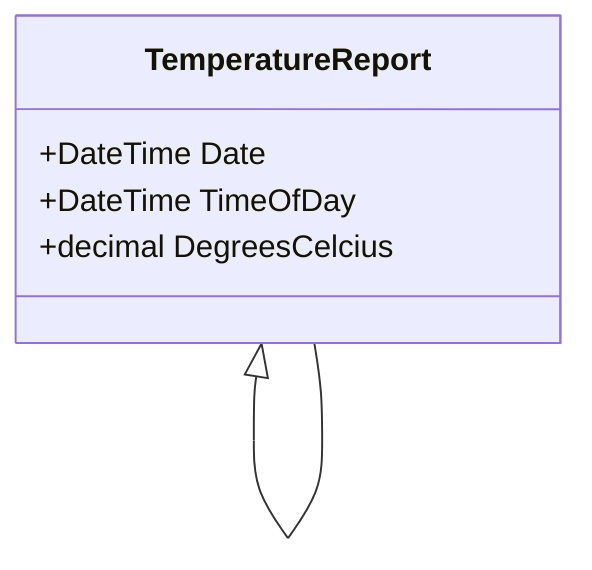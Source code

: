 classDiagram
      class TemperatureReport{
          +DateTime Date
          +DateTime TimeOfDay
          +decimal DegreesCelcius
      }

      %% Relations
      TemperatureReport <|-- TemperatureReport